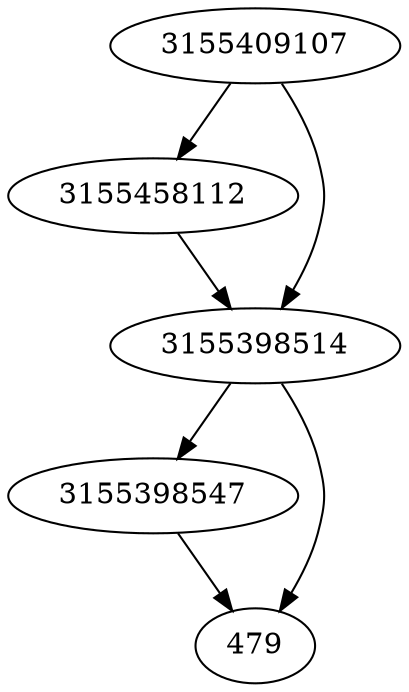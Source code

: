 strict digraph  {
3155458112;
3155398514;
3155409107;
3155398547;
479;
3155458112 -> 3155398514;
3155398514 -> 3155398547;
3155398514 -> 479;
3155409107 -> 3155398514;
3155409107 -> 3155458112;
3155398547 -> 479;
}
